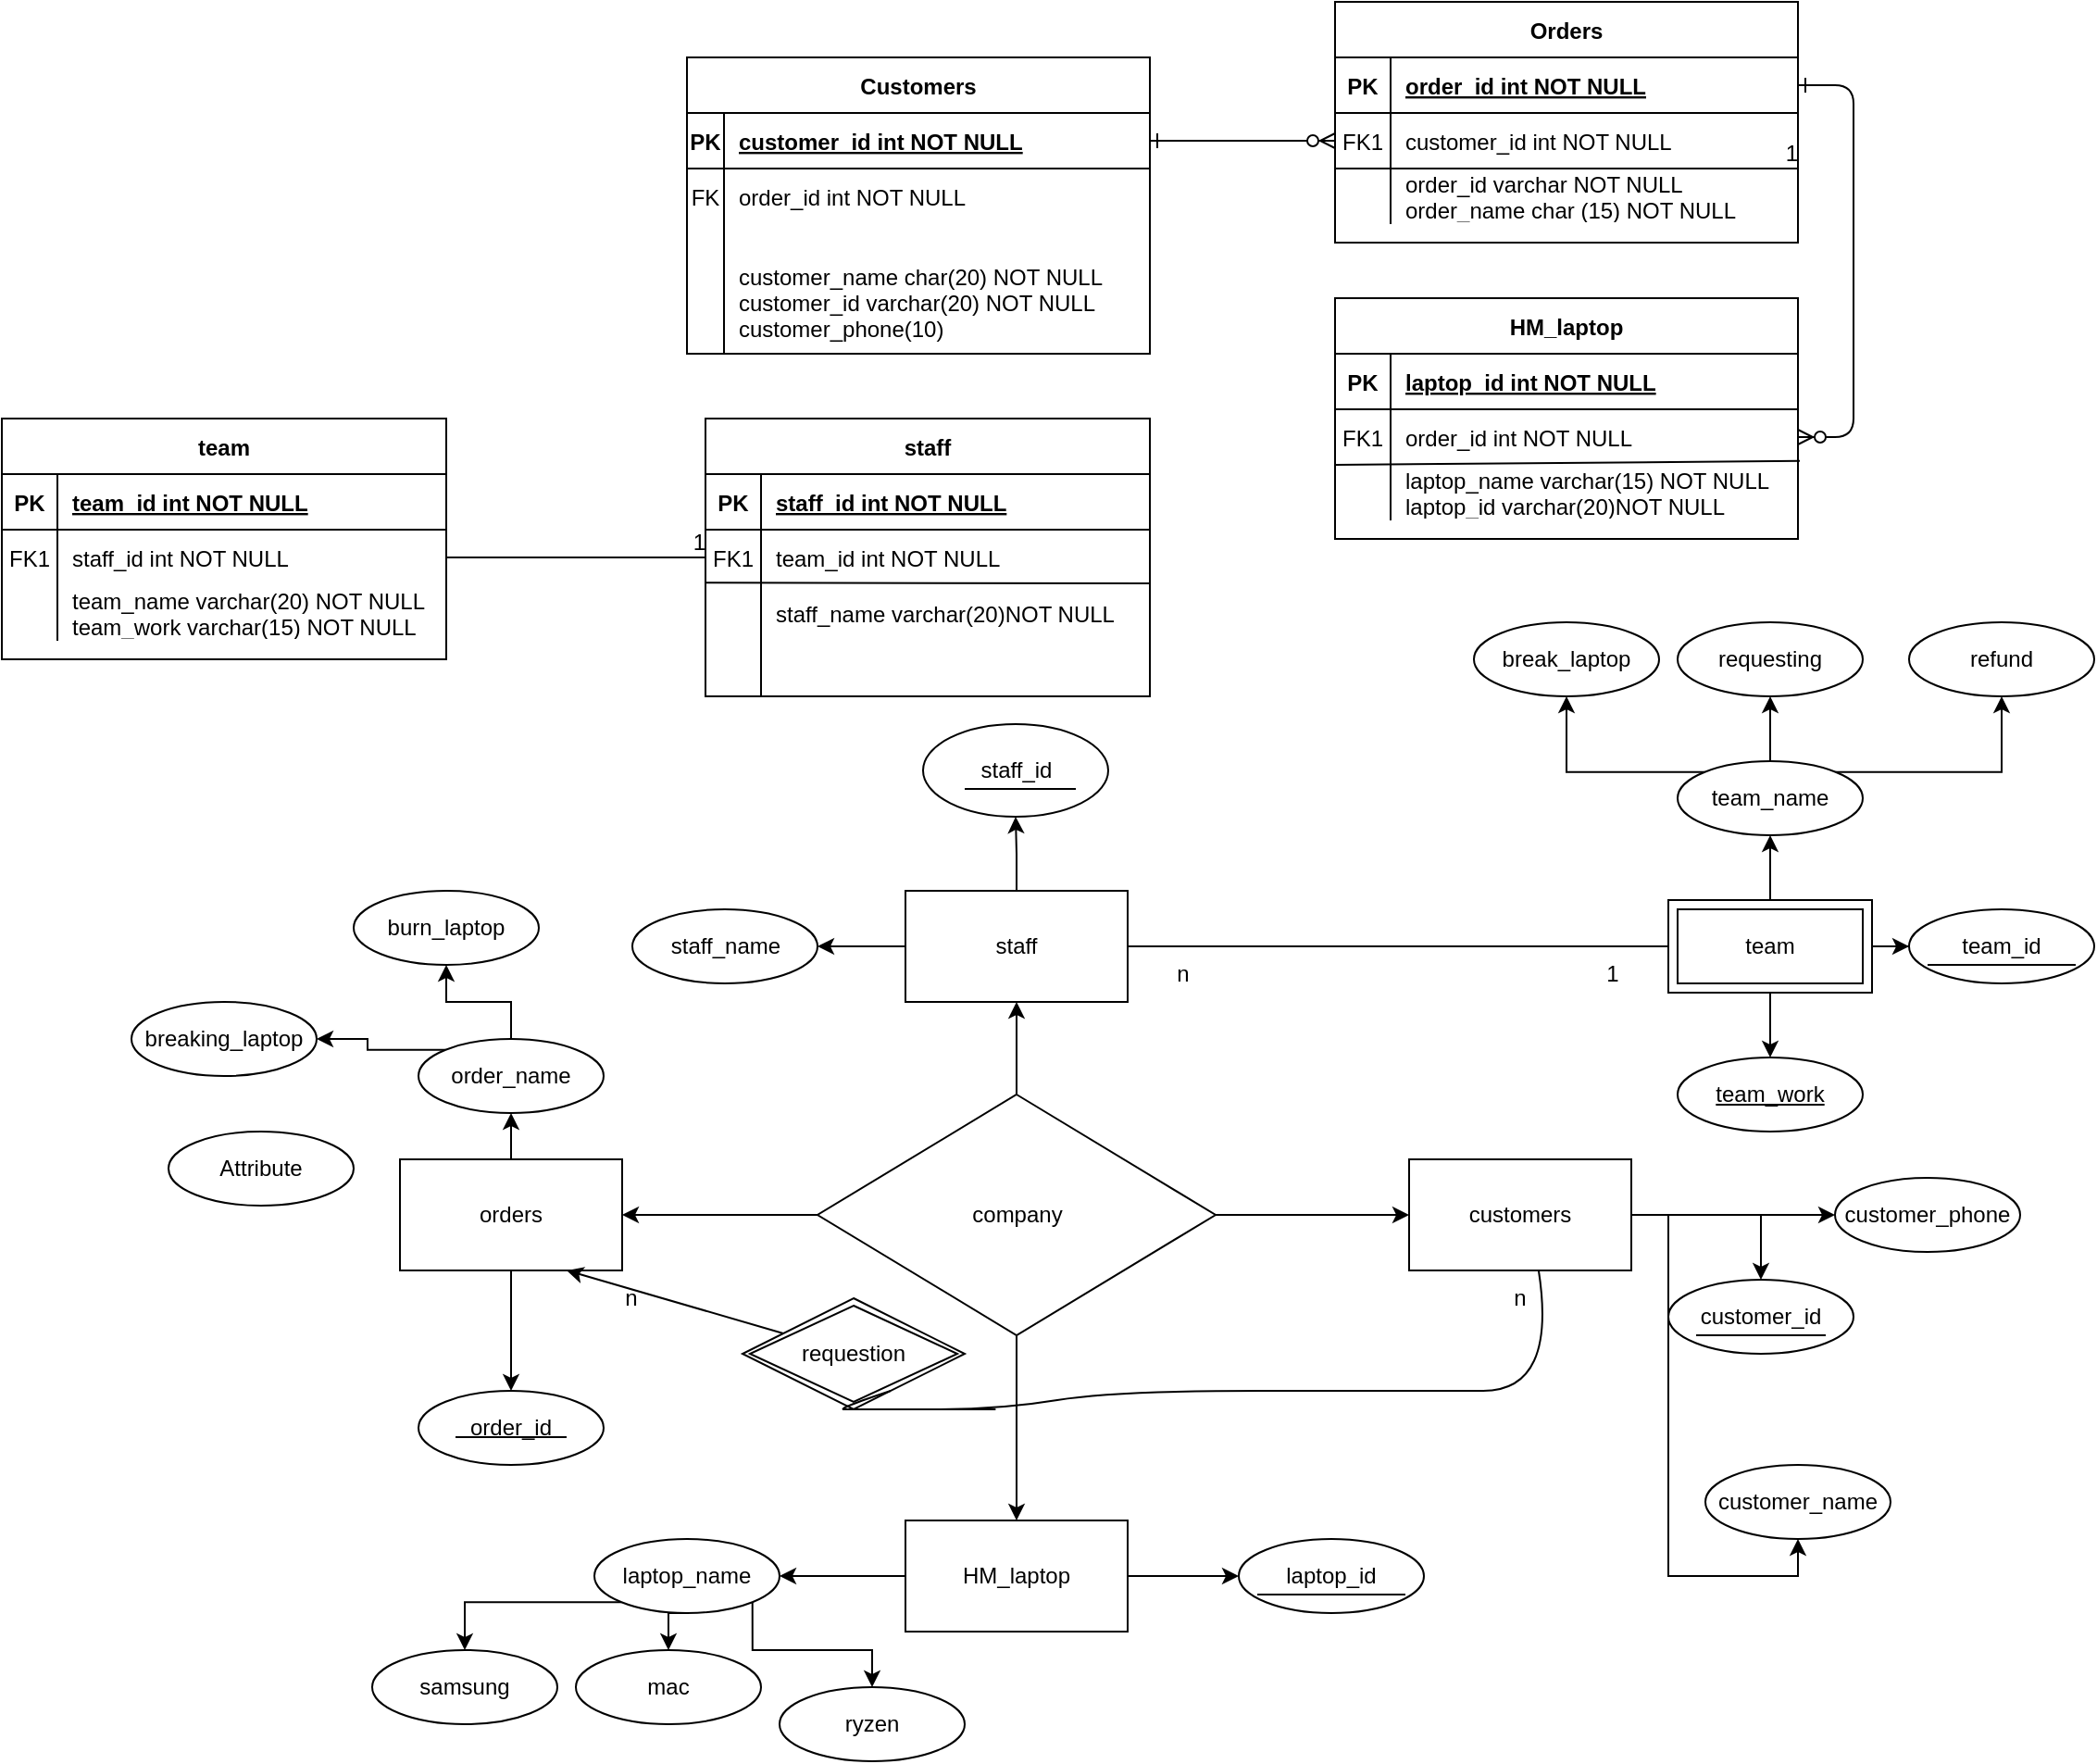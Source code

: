 <mxfile version="20.0.4" type="github">
  <diagram id="R2lEEEUBdFMjLlhIrx00" name="Page-1">
    <mxGraphModel dx="2206" dy="801" grid="1" gridSize="10" guides="1" tooltips="1" connect="1" arrows="1" fold="1" page="1" pageScale="1" pageWidth="850" pageHeight="1100" math="0" shadow="0" extFonts="Permanent Marker^https://fonts.googleapis.com/css?family=Permanent+Marker">
      <root>
        <mxCell id="0" />
        <mxCell id="1" parent="0" />
        <mxCell id="C-vyLk0tnHw3VtMMgP7b-1" value="" style="edgeStyle=entityRelationEdgeStyle;endArrow=ERzeroToMany;startArrow=ERone;endFill=1;startFill=0;" parent="1" source="C-vyLk0tnHw3VtMMgP7b-24" target="C-vyLk0tnHw3VtMMgP7b-6" edge="1">
          <mxGeometry width="100" height="100" relative="1" as="geometry">
            <mxPoint x="460" y="610" as="sourcePoint" />
            <mxPoint x="560" y="510" as="targetPoint" />
          </mxGeometry>
        </mxCell>
        <mxCell id="C-vyLk0tnHw3VtMMgP7b-12" value="" style="edgeStyle=entityRelationEdgeStyle;endArrow=ERzeroToMany;startArrow=ERone;endFill=1;startFill=0;" parent="1" source="C-vyLk0tnHw3VtMMgP7b-3" target="C-vyLk0tnHw3VtMMgP7b-17" edge="1">
          <mxGeometry width="100" height="100" relative="1" as="geometry">
            <mxPoint x="520" y="70" as="sourcePoint" />
            <mxPoint x="580" y="95" as="targetPoint" />
          </mxGeometry>
        </mxCell>
        <mxCell id="C-vyLk0tnHw3VtMMgP7b-2" value="Orders" style="shape=table;startSize=30;container=1;collapsible=1;childLayout=tableLayout;fixedRows=1;rowLines=0;fontStyle=1;align=center;resizeLast=1;" parent="1" vertex="1">
          <mxGeometry x="570" y="10" width="250" height="130" as="geometry" />
        </mxCell>
        <mxCell id="C-vyLk0tnHw3VtMMgP7b-3" value="" style="shape=partialRectangle;collapsible=0;dropTarget=0;pointerEvents=0;fillColor=none;points=[[0,0.5],[1,0.5]];portConstraint=eastwest;top=0;left=0;right=0;bottom=1;" parent="C-vyLk0tnHw3VtMMgP7b-2" vertex="1">
          <mxGeometry y="30" width="250" height="30" as="geometry" />
        </mxCell>
        <mxCell id="C-vyLk0tnHw3VtMMgP7b-4" value="PK" style="shape=partialRectangle;overflow=hidden;connectable=0;fillColor=none;top=0;left=0;bottom=0;right=0;fontStyle=1;" parent="C-vyLk0tnHw3VtMMgP7b-3" vertex="1">
          <mxGeometry width="30" height="30" as="geometry">
            <mxRectangle width="30" height="30" as="alternateBounds" />
          </mxGeometry>
        </mxCell>
        <mxCell id="C-vyLk0tnHw3VtMMgP7b-5" value="order_id int NOT NULL " style="shape=partialRectangle;overflow=hidden;connectable=0;fillColor=none;top=0;left=0;bottom=0;right=0;align=left;spacingLeft=6;fontStyle=5;" parent="C-vyLk0tnHw3VtMMgP7b-3" vertex="1">
          <mxGeometry x="30" width="220" height="30" as="geometry">
            <mxRectangle width="220" height="30" as="alternateBounds" />
          </mxGeometry>
        </mxCell>
        <mxCell id="C-vyLk0tnHw3VtMMgP7b-6" value="" style="shape=partialRectangle;collapsible=0;dropTarget=0;pointerEvents=0;fillColor=none;points=[[0,0.5],[1,0.5]];portConstraint=eastwest;top=0;left=0;right=0;bottom=0;" parent="C-vyLk0tnHw3VtMMgP7b-2" vertex="1">
          <mxGeometry y="60" width="250" height="30" as="geometry" />
        </mxCell>
        <mxCell id="C-vyLk0tnHw3VtMMgP7b-7" value="FK1" style="shape=partialRectangle;overflow=hidden;connectable=0;fillColor=none;top=0;left=0;bottom=0;right=0;" parent="C-vyLk0tnHw3VtMMgP7b-6" vertex="1">
          <mxGeometry width="30" height="30" as="geometry">
            <mxRectangle width="30" height="30" as="alternateBounds" />
          </mxGeometry>
        </mxCell>
        <mxCell id="C-vyLk0tnHw3VtMMgP7b-8" value="customer_id int NOT NULL" style="shape=partialRectangle;overflow=hidden;connectable=0;fillColor=none;top=0;left=0;bottom=0;right=0;align=left;spacingLeft=6;" parent="C-vyLk0tnHw3VtMMgP7b-6" vertex="1">
          <mxGeometry x="30" width="220" height="30" as="geometry">
            <mxRectangle width="220" height="30" as="alternateBounds" />
          </mxGeometry>
        </mxCell>
        <mxCell id="C-vyLk0tnHw3VtMMgP7b-9" value="" style="shape=partialRectangle;collapsible=0;dropTarget=0;pointerEvents=0;fillColor=none;points=[[0,0.5],[1,0.5]];portConstraint=eastwest;top=0;left=0;right=0;bottom=0;" parent="C-vyLk0tnHw3VtMMgP7b-2" vertex="1">
          <mxGeometry y="90" width="250" height="30" as="geometry" />
        </mxCell>
        <mxCell id="C-vyLk0tnHw3VtMMgP7b-10" value="" style="shape=partialRectangle;overflow=hidden;connectable=0;fillColor=none;top=0;left=0;bottom=0;right=0;" parent="C-vyLk0tnHw3VtMMgP7b-9" vertex="1">
          <mxGeometry width="30" height="30" as="geometry">
            <mxRectangle width="30" height="30" as="alternateBounds" />
          </mxGeometry>
        </mxCell>
        <mxCell id="C-vyLk0tnHw3VtMMgP7b-11" value="order_id varchar NOT NULL&#xa;order_name char (15) NOT NULL" style="shape=partialRectangle;overflow=hidden;connectable=0;fillColor=none;top=0;left=0;bottom=0;right=0;align=left;spacingLeft=6;" parent="C-vyLk0tnHw3VtMMgP7b-9" vertex="1">
          <mxGeometry x="30" width="220" height="30" as="geometry">
            <mxRectangle width="220" height="30" as="alternateBounds" />
          </mxGeometry>
        </mxCell>
        <mxCell id="C-vyLk0tnHw3VtMMgP7b-13" value="HM_laptop" style="shape=table;startSize=30;container=1;collapsible=1;childLayout=tableLayout;fixedRows=1;rowLines=0;fontStyle=1;align=center;resizeLast=1;" parent="1" vertex="1">
          <mxGeometry x="570" y="170" width="250" height="130" as="geometry" />
        </mxCell>
        <mxCell id="C-vyLk0tnHw3VtMMgP7b-14" value="" style="shape=partialRectangle;collapsible=0;dropTarget=0;pointerEvents=0;fillColor=none;points=[[0,0.5],[1,0.5]];portConstraint=eastwest;top=0;left=0;right=0;bottom=1;" parent="C-vyLk0tnHw3VtMMgP7b-13" vertex="1">
          <mxGeometry y="30" width="250" height="30" as="geometry" />
        </mxCell>
        <mxCell id="C-vyLk0tnHw3VtMMgP7b-15" value="PK" style="shape=partialRectangle;overflow=hidden;connectable=0;fillColor=none;top=0;left=0;bottom=0;right=0;fontStyle=1;" parent="C-vyLk0tnHw3VtMMgP7b-14" vertex="1">
          <mxGeometry width="30" height="30" as="geometry">
            <mxRectangle width="30" height="30" as="alternateBounds" />
          </mxGeometry>
        </mxCell>
        <mxCell id="C-vyLk0tnHw3VtMMgP7b-16" value="laptop_id int NOT NULL " style="shape=partialRectangle;overflow=hidden;connectable=0;fillColor=none;top=0;left=0;bottom=0;right=0;align=left;spacingLeft=6;fontStyle=5;" parent="C-vyLk0tnHw3VtMMgP7b-14" vertex="1">
          <mxGeometry x="30" width="220" height="30" as="geometry">
            <mxRectangle width="220" height="30" as="alternateBounds" />
          </mxGeometry>
        </mxCell>
        <mxCell id="C-vyLk0tnHw3VtMMgP7b-17" value="" style="shape=partialRectangle;collapsible=0;dropTarget=0;pointerEvents=0;fillColor=none;points=[[0,0.5],[1,0.5]];portConstraint=eastwest;top=0;left=0;right=0;bottom=0;" parent="C-vyLk0tnHw3VtMMgP7b-13" vertex="1">
          <mxGeometry y="60" width="250" height="30" as="geometry" />
        </mxCell>
        <mxCell id="C-vyLk0tnHw3VtMMgP7b-18" value="FK1" style="shape=partialRectangle;overflow=hidden;connectable=0;fillColor=none;top=0;left=0;bottom=0;right=0;" parent="C-vyLk0tnHw3VtMMgP7b-17" vertex="1">
          <mxGeometry width="30" height="30" as="geometry">
            <mxRectangle width="30" height="30" as="alternateBounds" />
          </mxGeometry>
        </mxCell>
        <mxCell id="C-vyLk0tnHw3VtMMgP7b-19" value="order_id int NOT NULL" style="shape=partialRectangle;overflow=hidden;connectable=0;fillColor=none;top=0;left=0;bottom=0;right=0;align=left;spacingLeft=6;" parent="C-vyLk0tnHw3VtMMgP7b-17" vertex="1">
          <mxGeometry x="30" width="220" height="30" as="geometry">
            <mxRectangle width="220" height="30" as="alternateBounds" />
          </mxGeometry>
        </mxCell>
        <mxCell id="C-vyLk0tnHw3VtMMgP7b-20" value="" style="shape=partialRectangle;collapsible=0;dropTarget=0;pointerEvents=0;fillColor=none;points=[[0,0.5],[1,0.5]];portConstraint=eastwest;top=0;left=0;right=0;bottom=0;" parent="C-vyLk0tnHw3VtMMgP7b-13" vertex="1">
          <mxGeometry y="90" width="250" height="30" as="geometry" />
        </mxCell>
        <mxCell id="C-vyLk0tnHw3VtMMgP7b-21" value="" style="shape=partialRectangle;overflow=hidden;connectable=0;fillColor=none;top=0;left=0;bottom=0;right=0;" parent="C-vyLk0tnHw3VtMMgP7b-20" vertex="1">
          <mxGeometry width="30" height="30" as="geometry">
            <mxRectangle width="30" height="30" as="alternateBounds" />
          </mxGeometry>
        </mxCell>
        <mxCell id="C-vyLk0tnHw3VtMMgP7b-22" value="laptop_name varchar(15) NOT NULL&#xa;laptop_id varchar(20)NOT NULL" style="shape=partialRectangle;overflow=hidden;connectable=0;fillColor=none;top=0;left=0;bottom=0;right=0;align=left;spacingLeft=6;" parent="C-vyLk0tnHw3VtMMgP7b-20" vertex="1">
          <mxGeometry x="30" width="220" height="30" as="geometry">
            <mxRectangle width="220" height="30" as="alternateBounds" />
          </mxGeometry>
        </mxCell>
        <mxCell id="C-vyLk0tnHw3VtMMgP7b-23" value="Customers" style="shape=table;startSize=30;container=1;collapsible=1;childLayout=tableLayout;fixedRows=1;rowLines=0;fontStyle=1;align=center;resizeLast=1;" parent="1" vertex="1">
          <mxGeometry x="220" y="40" width="250" height="160" as="geometry" />
        </mxCell>
        <mxCell id="C-vyLk0tnHw3VtMMgP7b-24" value="" style="shape=partialRectangle;collapsible=0;dropTarget=0;pointerEvents=0;fillColor=none;points=[[0,0.5],[1,0.5]];portConstraint=eastwest;top=0;left=0;right=0;bottom=1;" parent="C-vyLk0tnHw3VtMMgP7b-23" vertex="1">
          <mxGeometry y="30" width="250" height="30" as="geometry" />
        </mxCell>
        <mxCell id="C-vyLk0tnHw3VtMMgP7b-25" value="PK" style="shape=partialRectangle;overflow=hidden;connectable=0;fillColor=none;top=0;left=0;bottom=0;right=0;fontStyle=1;" parent="C-vyLk0tnHw3VtMMgP7b-24" vertex="1">
          <mxGeometry width="20" height="30" as="geometry">
            <mxRectangle width="20" height="30" as="alternateBounds" />
          </mxGeometry>
        </mxCell>
        <mxCell id="C-vyLk0tnHw3VtMMgP7b-26" value="customer_id int NOT NULL " style="shape=partialRectangle;overflow=hidden;connectable=0;fillColor=none;top=0;left=0;bottom=0;right=0;align=left;spacingLeft=6;fontStyle=5;" parent="C-vyLk0tnHw3VtMMgP7b-24" vertex="1">
          <mxGeometry x="20" width="230" height="30" as="geometry">
            <mxRectangle width="230" height="30" as="alternateBounds" />
          </mxGeometry>
        </mxCell>
        <mxCell id="-9GWKgvjQjByhZvp3Sfi-189" value="" style="shape=tableRow;horizontal=0;startSize=0;swimlaneHead=0;swimlaneBody=0;fillColor=none;collapsible=0;dropTarget=0;points=[[0,0.5],[1,0.5]];portConstraint=eastwest;top=0;left=0;right=0;bottom=0;" vertex="1" parent="C-vyLk0tnHw3VtMMgP7b-23">
          <mxGeometry y="60" width="250" height="30" as="geometry" />
        </mxCell>
        <mxCell id="-9GWKgvjQjByhZvp3Sfi-190" value="FK" style="shape=partialRectangle;connectable=0;fillColor=none;top=0;left=0;bottom=0;right=0;fontStyle=0;overflow=hidden;" vertex="1" parent="-9GWKgvjQjByhZvp3Sfi-189">
          <mxGeometry width="20" height="30" as="geometry">
            <mxRectangle width="20" height="30" as="alternateBounds" />
          </mxGeometry>
        </mxCell>
        <mxCell id="-9GWKgvjQjByhZvp3Sfi-191" value="order_id int NOT NULL" style="shape=partialRectangle;connectable=0;fillColor=none;top=0;left=0;bottom=0;right=0;align=left;spacingLeft=6;fontStyle=0;overflow=hidden;" vertex="1" parent="-9GWKgvjQjByhZvp3Sfi-189">
          <mxGeometry x="20" width="230" height="30" as="geometry">
            <mxRectangle width="230" height="30" as="alternateBounds" />
          </mxGeometry>
        </mxCell>
        <mxCell id="C-vyLk0tnHw3VtMMgP7b-27" value="" style="shape=partialRectangle;collapsible=0;dropTarget=0;pointerEvents=0;fillColor=none;points=[[0,0.5],[1,0.5]];portConstraint=eastwest;top=0;left=0;right=0;bottom=0;" parent="C-vyLk0tnHw3VtMMgP7b-23" vertex="1">
          <mxGeometry y="90" width="250" height="70" as="geometry" />
        </mxCell>
        <mxCell id="C-vyLk0tnHw3VtMMgP7b-28" value="" style="shape=partialRectangle;overflow=hidden;connectable=0;fillColor=none;top=0;left=0;bottom=0;right=0;" parent="C-vyLk0tnHw3VtMMgP7b-27" vertex="1">
          <mxGeometry width="20" height="70" as="geometry">
            <mxRectangle width="20" height="70" as="alternateBounds" />
          </mxGeometry>
        </mxCell>
        <mxCell id="C-vyLk0tnHw3VtMMgP7b-29" value="&#xa;customer_name char(20) NOT NULL&#xa;customer_id varchar(20) NOT NULL&#xa;customer_phone(10)" style="shape=partialRectangle;overflow=hidden;connectable=0;fillColor=none;top=0;left=0;bottom=0;right=0;align=left;spacingLeft=6;" parent="C-vyLk0tnHw3VtMMgP7b-27" vertex="1">
          <mxGeometry x="20" width="230" height="70" as="geometry">
            <mxRectangle width="230" height="70" as="alternateBounds" />
          </mxGeometry>
        </mxCell>
        <mxCell id="-9GWKgvjQjByhZvp3Sfi-9" style="edgeStyle=orthogonalEdgeStyle;rounded=0;orthogonalLoop=1;jettySize=auto;html=1;entryX=0;entryY=0.5;entryDx=0;entryDy=0;" edge="1" parent="1" source="-9GWKgvjQjByhZvp3Sfi-2" target="-9GWKgvjQjByhZvp3Sfi-6">
          <mxGeometry relative="1" as="geometry" />
        </mxCell>
        <mxCell id="-9GWKgvjQjByhZvp3Sfi-24" style="edgeStyle=orthogonalEdgeStyle;rounded=0;orthogonalLoop=1;jettySize=auto;html=1;exitX=0.5;exitY=0;exitDx=0;exitDy=0;entryX=0.5;entryY=1;entryDx=0;entryDy=0;" edge="1" parent="1" source="-9GWKgvjQjByhZvp3Sfi-2" target="-9GWKgvjQjByhZvp3Sfi-22">
          <mxGeometry relative="1" as="geometry" />
        </mxCell>
        <mxCell id="-9GWKgvjQjByhZvp3Sfi-143" style="edgeStyle=orthogonalEdgeStyle;rounded=0;orthogonalLoop=1;jettySize=auto;html=1;" edge="1" parent="1" source="-9GWKgvjQjByhZvp3Sfi-2" target="-9GWKgvjQjByhZvp3Sfi-7">
          <mxGeometry relative="1" as="geometry" />
        </mxCell>
        <mxCell id="-9GWKgvjQjByhZvp3Sfi-149" style="edgeStyle=orthogonalEdgeStyle;rounded=0;orthogonalLoop=1;jettySize=auto;html=1;entryX=1;entryY=0.5;entryDx=0;entryDy=0;" edge="1" parent="1" source="-9GWKgvjQjByhZvp3Sfi-2" target="-9GWKgvjQjByhZvp3Sfi-5">
          <mxGeometry relative="1" as="geometry" />
        </mxCell>
        <mxCell id="-9GWKgvjQjByhZvp3Sfi-2" value="company" style="rhombus;whiteSpace=wrap;html=1;" vertex="1" parent="1">
          <mxGeometry x="290.5" y="600" width="215" height="130" as="geometry" />
        </mxCell>
        <mxCell id="-9GWKgvjQjByhZvp3Sfi-137" style="edgeStyle=orthogonalEdgeStyle;rounded=0;orthogonalLoop=1;jettySize=auto;html=1;entryX=0.5;entryY=0;entryDx=0;entryDy=0;" edge="1" parent="1" source="-9GWKgvjQjByhZvp3Sfi-5" target="-9GWKgvjQjByhZvp3Sfi-136">
          <mxGeometry relative="1" as="geometry" />
        </mxCell>
        <mxCell id="-9GWKgvjQjByhZvp3Sfi-139" style="edgeStyle=orthogonalEdgeStyle;rounded=0;orthogonalLoop=1;jettySize=auto;html=1;entryX=0.5;entryY=1;entryDx=0;entryDy=0;" edge="1" parent="1" source="-9GWKgvjQjByhZvp3Sfi-5" target="-9GWKgvjQjByhZvp3Sfi-138">
          <mxGeometry relative="1" as="geometry" />
        </mxCell>
        <mxCell id="-9GWKgvjQjByhZvp3Sfi-5" value="orders" style="rounded=0;whiteSpace=wrap;html=1;" vertex="1" parent="1">
          <mxGeometry x="65" y="635" width="120" height="60" as="geometry" />
        </mxCell>
        <mxCell id="-9GWKgvjQjByhZvp3Sfi-122" style="edgeStyle=orthogonalEdgeStyle;rounded=0;orthogonalLoop=1;jettySize=auto;html=1;entryX=0.5;entryY=0;entryDx=0;entryDy=0;" edge="1" parent="1" source="-9GWKgvjQjByhZvp3Sfi-6" target="-9GWKgvjQjByhZvp3Sfi-121">
          <mxGeometry relative="1" as="geometry" />
        </mxCell>
        <mxCell id="-9GWKgvjQjByhZvp3Sfi-134" style="edgeStyle=orthogonalEdgeStyle;rounded=0;orthogonalLoop=1;jettySize=auto;html=1;entryX=0.5;entryY=1;entryDx=0;entryDy=0;" edge="1" parent="1" source="-9GWKgvjQjByhZvp3Sfi-6" target="-9GWKgvjQjByhZvp3Sfi-133">
          <mxGeometry relative="1" as="geometry" />
        </mxCell>
        <mxCell id="-9GWKgvjQjByhZvp3Sfi-159" style="edgeStyle=orthogonalEdgeStyle;rounded=0;orthogonalLoop=1;jettySize=auto;html=1;entryX=0;entryY=0.5;entryDx=0;entryDy=0;" edge="1" parent="1" source="-9GWKgvjQjByhZvp3Sfi-6" target="-9GWKgvjQjByhZvp3Sfi-158">
          <mxGeometry relative="1" as="geometry" />
        </mxCell>
        <mxCell id="-9GWKgvjQjByhZvp3Sfi-6" value="customers" style="rounded=0;whiteSpace=wrap;html=1;" vertex="1" parent="1">
          <mxGeometry x="610" y="635" width="120" height="60" as="geometry" />
        </mxCell>
        <mxCell id="-9GWKgvjQjByhZvp3Sfi-141" style="edgeStyle=orthogonalEdgeStyle;rounded=0;orthogonalLoop=1;jettySize=auto;html=1;exitX=0;exitY=0.5;exitDx=0;exitDy=0;entryX=1;entryY=0.5;entryDx=0;entryDy=0;" edge="1" parent="1" source="-9GWKgvjQjByhZvp3Sfi-7" target="-9GWKgvjQjByhZvp3Sfi-140">
          <mxGeometry relative="1" as="geometry" />
        </mxCell>
        <mxCell id="-9GWKgvjQjByhZvp3Sfi-153" style="edgeStyle=orthogonalEdgeStyle;rounded=0;orthogonalLoop=1;jettySize=auto;html=1;entryX=0;entryY=0.5;entryDx=0;entryDy=0;" edge="1" parent="1" source="-9GWKgvjQjByhZvp3Sfi-7" target="-9GWKgvjQjByhZvp3Sfi-152">
          <mxGeometry relative="1" as="geometry" />
        </mxCell>
        <mxCell id="-9GWKgvjQjByhZvp3Sfi-7" value="HM_laptop" style="rounded=0;whiteSpace=wrap;html=1;" vertex="1" parent="1">
          <mxGeometry x="338" y="830" width="120" height="60" as="geometry" />
        </mxCell>
        <mxCell id="-9GWKgvjQjByhZvp3Sfi-92" style="edgeStyle=orthogonalEdgeStyle;rounded=0;orthogonalLoop=1;jettySize=auto;html=1;entryX=0.5;entryY=1;entryDx=0;entryDy=0;" edge="1" parent="1" source="-9GWKgvjQjByhZvp3Sfi-22" target="-9GWKgvjQjByhZvp3Sfi-43">
          <mxGeometry relative="1" as="geometry" />
        </mxCell>
        <mxCell id="-9GWKgvjQjByhZvp3Sfi-151" style="edgeStyle=orthogonalEdgeStyle;rounded=0;orthogonalLoop=1;jettySize=auto;html=1;entryX=1;entryY=0.5;entryDx=0;entryDy=0;" edge="1" parent="1" source="-9GWKgvjQjByhZvp3Sfi-22" target="-9GWKgvjQjByhZvp3Sfi-150">
          <mxGeometry relative="1" as="geometry" />
        </mxCell>
        <mxCell id="-9GWKgvjQjByhZvp3Sfi-22" value="staff" style="rounded=0;whiteSpace=wrap;html=1;" vertex="1" parent="1">
          <mxGeometry x="338" y="490" width="120" height="60" as="geometry" />
        </mxCell>
        <mxCell id="-9GWKgvjQjByhZvp3Sfi-25" value="n" style="text;html=1;strokeColor=none;fillColor=none;align=center;verticalAlign=middle;whiteSpace=wrap;rounded=0;" vertex="1" parent="1">
          <mxGeometry x="458" y="520" width="60" height="30" as="geometry" />
        </mxCell>
        <mxCell id="-9GWKgvjQjByhZvp3Sfi-27" value="n" style="text;html=1;strokeColor=none;fillColor=none;align=center;verticalAlign=middle;whiteSpace=wrap;rounded=0;" vertex="1" parent="1">
          <mxGeometry x="640" y="695" width="60" height="30" as="geometry" />
        </mxCell>
        <mxCell id="-9GWKgvjQjByhZvp3Sfi-43" value="staff_id" style="ellipse;whiteSpace=wrap;html=1;" vertex="1" parent="1">
          <mxGeometry x="347.5" y="400" width="100" height="50" as="geometry" />
        </mxCell>
        <mxCell id="-9GWKgvjQjByhZvp3Sfi-57" value="" style="edgeStyle=orthogonalEdgeStyle;rounded=0;orthogonalLoop=1;jettySize=auto;html=1;exitX=1;exitY=0.5;exitDx=0;exitDy=0;endArrow=none;" edge="1" parent="1" source="-9GWKgvjQjByhZvp3Sfi-22">
          <mxGeometry relative="1" as="geometry">
            <mxPoint x="458.0" y="520" as="sourcePoint" />
            <mxPoint x="550" y="520" as="targetPoint" />
          </mxGeometry>
        </mxCell>
        <mxCell id="-9GWKgvjQjByhZvp3Sfi-145" style="edgeStyle=orthogonalEdgeStyle;rounded=0;orthogonalLoop=1;jettySize=auto;html=1;entryX=0.5;entryY=1;entryDx=0;entryDy=0;" edge="1" parent="1" source="-9GWKgvjQjByhZvp3Sfi-96" target="-9GWKgvjQjByhZvp3Sfi-144">
          <mxGeometry relative="1" as="geometry" />
        </mxCell>
        <mxCell id="-9GWKgvjQjByhZvp3Sfi-148" style="edgeStyle=orthogonalEdgeStyle;rounded=0;orthogonalLoop=1;jettySize=auto;html=1;" edge="1" parent="1" source="-9GWKgvjQjByhZvp3Sfi-96" target="-9GWKgvjQjByhZvp3Sfi-147">
          <mxGeometry relative="1" as="geometry" />
        </mxCell>
        <mxCell id="-9GWKgvjQjByhZvp3Sfi-214" style="edgeStyle=orthogonalEdgeStyle;rounded=0;orthogonalLoop=1;jettySize=auto;html=1;exitX=0.5;exitY=1;exitDx=0;exitDy=0;entryX=0.5;entryY=0;entryDx=0;entryDy=0;" edge="1" parent="1" source="-9GWKgvjQjByhZvp3Sfi-96" target="-9GWKgvjQjByhZvp3Sfi-213">
          <mxGeometry relative="1" as="geometry" />
        </mxCell>
        <mxCell id="-9GWKgvjQjByhZvp3Sfi-96" value="team" style="shape=ext;margin=3;double=1;whiteSpace=wrap;html=1;align=center;" vertex="1" parent="1">
          <mxGeometry x="750" y="495" width="110" height="50" as="geometry" />
        </mxCell>
        <mxCell id="-9GWKgvjQjByhZvp3Sfi-109" value="" style="endArrow=none;html=1;rounded=0;entryX=0;entryY=0.5;entryDx=0;entryDy=0;exitX=0;exitY=0;exitDx=0;exitDy=0;" edge="1" parent="1" source="-9GWKgvjQjByhZvp3Sfi-25" target="-9GWKgvjQjByhZvp3Sfi-96">
          <mxGeometry relative="1" as="geometry">
            <mxPoint x="670" y="520" as="sourcePoint" />
            <mxPoint x="800" y="558.89" as="targetPoint" />
          </mxGeometry>
        </mxCell>
        <mxCell id="-9GWKgvjQjByhZvp3Sfi-121" value="customer_id" style="ellipse;whiteSpace=wrap;html=1;align=center;" vertex="1" parent="1">
          <mxGeometry x="750" y="700" width="100" height="40" as="geometry" />
        </mxCell>
        <mxCell id="-9GWKgvjQjByhZvp3Sfi-123" style="edgeStyle=orthogonalEdgeStyle;rounded=0;orthogonalLoop=1;jettySize=auto;html=1;exitX=0.5;exitY=1;exitDx=0;exitDy=0;" edge="1" parent="1" source="-9GWKgvjQjByhZvp3Sfi-121" target="-9GWKgvjQjByhZvp3Sfi-121">
          <mxGeometry relative="1" as="geometry" />
        </mxCell>
        <mxCell id="-9GWKgvjQjByhZvp3Sfi-133" value="customer_name" style="ellipse;whiteSpace=wrap;html=1;align=center;" vertex="1" parent="1">
          <mxGeometry x="770" y="800" width="100" height="40" as="geometry" />
        </mxCell>
        <mxCell id="-9GWKgvjQjByhZvp3Sfi-136" value="order_id" style="ellipse;whiteSpace=wrap;html=1;align=center;" vertex="1" parent="1">
          <mxGeometry x="75" y="760" width="100" height="40" as="geometry" />
        </mxCell>
        <mxCell id="-9GWKgvjQjByhZvp3Sfi-229" style="edgeStyle=orthogonalEdgeStyle;rounded=0;orthogonalLoop=1;jettySize=auto;html=1;exitX=0;exitY=0;exitDx=0;exitDy=0;entryX=1;entryY=0.5;entryDx=0;entryDy=0;" edge="1" parent="1" source="-9GWKgvjQjByhZvp3Sfi-138" target="-9GWKgvjQjByhZvp3Sfi-227">
          <mxGeometry relative="1" as="geometry" />
        </mxCell>
        <mxCell id="-9GWKgvjQjByhZvp3Sfi-231" style="edgeStyle=orthogonalEdgeStyle;rounded=0;orthogonalLoop=1;jettySize=auto;html=1;exitX=0.5;exitY=0;exitDx=0;exitDy=0;entryX=0.5;entryY=1;entryDx=0;entryDy=0;" edge="1" parent="1" source="-9GWKgvjQjByhZvp3Sfi-138" target="-9GWKgvjQjByhZvp3Sfi-230">
          <mxGeometry relative="1" as="geometry" />
        </mxCell>
        <mxCell id="-9GWKgvjQjByhZvp3Sfi-138" value="order_name" style="ellipse;whiteSpace=wrap;html=1;align=center;" vertex="1" parent="1">
          <mxGeometry x="75" y="570" width="100" height="40" as="geometry" />
        </mxCell>
        <mxCell id="-9GWKgvjQjByhZvp3Sfi-203" style="edgeStyle=orthogonalEdgeStyle;rounded=0;orthogonalLoop=1;jettySize=auto;html=1;exitX=0;exitY=1;exitDx=0;exitDy=0;entryX=0.5;entryY=0;entryDx=0;entryDy=0;" edge="1" parent="1" source="-9GWKgvjQjByhZvp3Sfi-140" target="-9GWKgvjQjByhZvp3Sfi-200">
          <mxGeometry relative="1" as="geometry" />
        </mxCell>
        <mxCell id="-9GWKgvjQjByhZvp3Sfi-204" style="edgeStyle=orthogonalEdgeStyle;rounded=0;orthogonalLoop=1;jettySize=auto;html=1;exitX=0.5;exitY=1;exitDx=0;exitDy=0;entryX=0.5;entryY=0;entryDx=0;entryDy=0;" edge="1" parent="1" source="-9GWKgvjQjByhZvp3Sfi-140" target="-9GWKgvjQjByhZvp3Sfi-201">
          <mxGeometry relative="1" as="geometry" />
        </mxCell>
        <mxCell id="-9GWKgvjQjByhZvp3Sfi-205" style="edgeStyle=orthogonalEdgeStyle;rounded=0;orthogonalLoop=1;jettySize=auto;html=1;exitX=1;exitY=1;exitDx=0;exitDy=0;" edge="1" parent="1" source="-9GWKgvjQjByhZvp3Sfi-140" target="-9GWKgvjQjByhZvp3Sfi-202">
          <mxGeometry relative="1" as="geometry" />
        </mxCell>
        <mxCell id="-9GWKgvjQjByhZvp3Sfi-140" value="laptop_name" style="ellipse;whiteSpace=wrap;html=1;align=center;" vertex="1" parent="1">
          <mxGeometry x="170" y="840" width="100" height="40" as="geometry" />
        </mxCell>
        <mxCell id="-9GWKgvjQjByhZvp3Sfi-209" style="edgeStyle=orthogonalEdgeStyle;rounded=0;orthogonalLoop=1;jettySize=auto;html=1;exitX=0;exitY=0;exitDx=0;exitDy=0;entryX=0.5;entryY=1;entryDx=0;entryDy=0;" edge="1" parent="1" source="-9GWKgvjQjByhZvp3Sfi-144" target="-9GWKgvjQjByhZvp3Sfi-206">
          <mxGeometry relative="1" as="geometry" />
        </mxCell>
        <mxCell id="-9GWKgvjQjByhZvp3Sfi-211" style="edgeStyle=orthogonalEdgeStyle;rounded=0;orthogonalLoop=1;jettySize=auto;html=1;exitX=1;exitY=0;exitDx=0;exitDy=0;entryX=0.5;entryY=1;entryDx=0;entryDy=0;" edge="1" parent="1" source="-9GWKgvjQjByhZvp3Sfi-144" target="-9GWKgvjQjByhZvp3Sfi-208">
          <mxGeometry relative="1" as="geometry" />
        </mxCell>
        <mxCell id="-9GWKgvjQjByhZvp3Sfi-212" style="edgeStyle=orthogonalEdgeStyle;rounded=0;orthogonalLoop=1;jettySize=auto;html=1;exitX=0.5;exitY=0;exitDx=0;exitDy=0;entryX=0.5;entryY=1;entryDx=0;entryDy=0;" edge="1" parent="1" source="-9GWKgvjQjByhZvp3Sfi-144" target="-9GWKgvjQjByhZvp3Sfi-207">
          <mxGeometry relative="1" as="geometry" />
        </mxCell>
        <mxCell id="-9GWKgvjQjByhZvp3Sfi-144" value="team_name" style="ellipse;whiteSpace=wrap;html=1;align=center;" vertex="1" parent="1">
          <mxGeometry x="755" y="420" width="100" height="40" as="geometry" />
        </mxCell>
        <mxCell id="-9GWKgvjQjByhZvp3Sfi-146" value="1" style="text;html=1;strokeColor=none;fillColor=none;align=center;verticalAlign=middle;whiteSpace=wrap;rounded=0;" vertex="1" parent="1">
          <mxGeometry x="690" y="520" width="60" height="30" as="geometry" />
        </mxCell>
        <mxCell id="-9GWKgvjQjByhZvp3Sfi-147" value="team_id" style="ellipse;whiteSpace=wrap;html=1;align=center;" vertex="1" parent="1">
          <mxGeometry x="880" y="500" width="100" height="40" as="geometry" />
        </mxCell>
        <mxCell id="-9GWKgvjQjByhZvp3Sfi-150" value="staff_name" style="ellipse;whiteSpace=wrap;html=1;align=center;" vertex="1" parent="1">
          <mxGeometry x="190.5" y="500" width="100" height="40" as="geometry" />
        </mxCell>
        <mxCell id="-9GWKgvjQjByhZvp3Sfi-152" value="laptop_id" style="ellipse;whiteSpace=wrap;html=1;align=center;" vertex="1" parent="1">
          <mxGeometry x="518" y="840" width="100" height="40" as="geometry" />
        </mxCell>
        <mxCell id="-9GWKgvjQjByhZvp3Sfi-154" value="" style="endArrow=none;html=1;rounded=0;" edge="1" parent="1">
          <mxGeometry relative="1" as="geometry">
            <mxPoint x="570" y="100" as="sourcePoint" />
            <mxPoint x="820" y="100" as="targetPoint" />
          </mxGeometry>
        </mxCell>
        <mxCell id="-9GWKgvjQjByhZvp3Sfi-155" value="1" style="resizable=0;html=1;align=right;verticalAlign=bottom;" connectable="0" vertex="1" parent="-9GWKgvjQjByhZvp3Sfi-154">
          <mxGeometry x="1" relative="1" as="geometry" />
        </mxCell>
        <mxCell id="-9GWKgvjQjByhZvp3Sfi-156" value="" style="endArrow=none;html=1;rounded=0;entryX=1.004;entryY=-0.071;entryDx=0;entryDy=0;entryPerimeter=0;" edge="1" parent="1" target="C-vyLk0tnHw3VtMMgP7b-20">
          <mxGeometry relative="1" as="geometry">
            <mxPoint x="570" y="260" as="sourcePoint" />
            <mxPoint x="730" y="260" as="targetPoint" />
          </mxGeometry>
        </mxCell>
        <mxCell id="-9GWKgvjQjByhZvp3Sfi-158" value="customer_phone" style="ellipse;whiteSpace=wrap;html=1;align=center;" vertex="1" parent="1">
          <mxGeometry x="840" y="645" width="100" height="40" as="geometry" />
        </mxCell>
        <mxCell id="-9GWKgvjQjByhZvp3Sfi-160" value="staff" style="shape=table;startSize=30;container=1;collapsible=1;childLayout=tableLayout;fixedRows=1;rowLines=0;fontStyle=1;align=center;resizeLast=1;" vertex="1" parent="1">
          <mxGeometry x="230" y="235" width="240" height="150" as="geometry" />
        </mxCell>
        <mxCell id="-9GWKgvjQjByhZvp3Sfi-161" value="" style="shape=tableRow;horizontal=0;startSize=0;swimlaneHead=0;swimlaneBody=0;fillColor=none;collapsible=0;dropTarget=0;points=[[0,0.5],[1,0.5]];portConstraint=eastwest;top=0;left=0;right=0;bottom=1;" vertex="1" parent="-9GWKgvjQjByhZvp3Sfi-160">
          <mxGeometry y="30" width="240" height="30" as="geometry" />
        </mxCell>
        <mxCell id="-9GWKgvjQjByhZvp3Sfi-162" value="PK" style="shape=partialRectangle;connectable=0;fillColor=none;top=0;left=0;bottom=0;right=0;fontStyle=1;overflow=hidden;" vertex="1" parent="-9GWKgvjQjByhZvp3Sfi-161">
          <mxGeometry width="30" height="30" as="geometry">
            <mxRectangle width="30" height="30" as="alternateBounds" />
          </mxGeometry>
        </mxCell>
        <mxCell id="-9GWKgvjQjByhZvp3Sfi-163" value="staff_id int NOT NULL" style="shape=partialRectangle;connectable=0;fillColor=none;top=0;left=0;bottom=0;right=0;align=left;spacingLeft=6;fontStyle=5;overflow=hidden;" vertex="1" parent="-9GWKgvjQjByhZvp3Sfi-161">
          <mxGeometry x="30" width="210" height="30" as="geometry">
            <mxRectangle width="210" height="30" as="alternateBounds" />
          </mxGeometry>
        </mxCell>
        <mxCell id="-9GWKgvjQjByhZvp3Sfi-164" value="" style="shape=tableRow;horizontal=0;startSize=0;swimlaneHead=0;swimlaneBody=0;fillColor=none;collapsible=0;dropTarget=0;points=[[0,0.5],[1,0.5]];portConstraint=eastwest;top=0;left=0;right=0;bottom=0;" vertex="1" parent="-9GWKgvjQjByhZvp3Sfi-160">
          <mxGeometry y="60" width="240" height="30" as="geometry" />
        </mxCell>
        <mxCell id="-9GWKgvjQjByhZvp3Sfi-165" value="FK1" style="shape=partialRectangle;connectable=0;fillColor=none;top=0;left=0;bottom=0;right=0;editable=1;overflow=hidden;" vertex="1" parent="-9GWKgvjQjByhZvp3Sfi-164">
          <mxGeometry width="30" height="30" as="geometry">
            <mxRectangle width="30" height="30" as="alternateBounds" />
          </mxGeometry>
        </mxCell>
        <mxCell id="-9GWKgvjQjByhZvp3Sfi-166" value="team_id int NOT NULL" style="shape=partialRectangle;connectable=0;fillColor=none;top=0;left=0;bottom=0;right=0;align=left;spacingLeft=6;overflow=hidden;" vertex="1" parent="-9GWKgvjQjByhZvp3Sfi-164">
          <mxGeometry x="30" width="210" height="30" as="geometry">
            <mxRectangle width="210" height="30" as="alternateBounds" />
          </mxGeometry>
        </mxCell>
        <mxCell id="-9GWKgvjQjByhZvp3Sfi-167" value="" style="shape=tableRow;horizontal=0;startSize=0;swimlaneHead=0;swimlaneBody=0;fillColor=none;collapsible=0;dropTarget=0;points=[[0,0.5],[1,0.5]];portConstraint=eastwest;top=0;left=0;right=0;bottom=0;" vertex="1" parent="-9GWKgvjQjByhZvp3Sfi-160">
          <mxGeometry y="90" width="240" height="30" as="geometry" />
        </mxCell>
        <mxCell id="-9GWKgvjQjByhZvp3Sfi-168" value="" style="shape=partialRectangle;connectable=0;fillColor=none;top=0;left=0;bottom=0;right=0;editable=1;overflow=hidden;" vertex="1" parent="-9GWKgvjQjByhZvp3Sfi-167">
          <mxGeometry width="30" height="30" as="geometry">
            <mxRectangle width="30" height="30" as="alternateBounds" />
          </mxGeometry>
        </mxCell>
        <mxCell id="-9GWKgvjQjByhZvp3Sfi-169" value="staff_name varchar(20)NOT NULL" style="shape=partialRectangle;connectable=0;fillColor=none;top=0;left=0;bottom=0;right=0;align=left;spacingLeft=6;overflow=hidden;" vertex="1" parent="-9GWKgvjQjByhZvp3Sfi-167">
          <mxGeometry x="30" width="210" height="30" as="geometry">
            <mxRectangle width="210" height="30" as="alternateBounds" />
          </mxGeometry>
        </mxCell>
        <mxCell id="-9GWKgvjQjByhZvp3Sfi-170" value="" style="shape=tableRow;horizontal=0;startSize=0;swimlaneHead=0;swimlaneBody=0;fillColor=none;collapsible=0;dropTarget=0;points=[[0,0.5],[1,0.5]];portConstraint=eastwest;top=0;left=0;right=0;bottom=0;" vertex="1" parent="-9GWKgvjQjByhZvp3Sfi-160">
          <mxGeometry y="120" width="240" height="30" as="geometry" />
        </mxCell>
        <mxCell id="-9GWKgvjQjByhZvp3Sfi-171" value="" style="shape=partialRectangle;connectable=0;fillColor=none;top=0;left=0;bottom=0;right=0;editable=1;overflow=hidden;" vertex="1" parent="-9GWKgvjQjByhZvp3Sfi-170">
          <mxGeometry width="30" height="30" as="geometry">
            <mxRectangle width="30" height="30" as="alternateBounds" />
          </mxGeometry>
        </mxCell>
        <mxCell id="-9GWKgvjQjByhZvp3Sfi-172" value="" style="shape=partialRectangle;connectable=0;fillColor=none;top=0;left=0;bottom=0;right=0;align=left;spacingLeft=6;overflow=hidden;" vertex="1" parent="-9GWKgvjQjByhZvp3Sfi-170">
          <mxGeometry x="30" width="210" height="30" as="geometry">
            <mxRectangle width="210" height="30" as="alternateBounds" />
          </mxGeometry>
        </mxCell>
        <mxCell id="-9GWKgvjQjByhZvp3Sfi-173" value="" style="endArrow=none;html=1;rounded=0;entryX=0.998;entryY=-0.035;entryDx=0;entryDy=0;entryPerimeter=0;exitX=-0.001;exitY=0.956;exitDx=0;exitDy=0;exitPerimeter=0;" edge="1" parent="-9GWKgvjQjByhZvp3Sfi-160" source="-9GWKgvjQjByhZvp3Sfi-164" target="-9GWKgvjQjByhZvp3Sfi-167">
          <mxGeometry relative="1" as="geometry">
            <mxPoint y="90" as="sourcePoint" />
            <mxPoint x="210" y="80" as="targetPoint" />
          </mxGeometry>
        </mxCell>
        <mxCell id="-9GWKgvjQjByhZvp3Sfi-174" value="team" style="shape=table;startSize=30;container=1;collapsible=1;childLayout=tableLayout;fixedRows=1;rowLines=0;fontStyle=1;align=center;resizeLast=1;" vertex="1" parent="1">
          <mxGeometry x="-150" y="235" width="240" height="130" as="geometry" />
        </mxCell>
        <mxCell id="-9GWKgvjQjByhZvp3Sfi-175" value="" style="shape=tableRow;horizontal=0;startSize=0;swimlaneHead=0;swimlaneBody=0;fillColor=none;collapsible=0;dropTarget=0;points=[[0,0.5],[1,0.5]];portConstraint=eastwest;top=0;left=0;right=0;bottom=1;" vertex="1" parent="-9GWKgvjQjByhZvp3Sfi-174">
          <mxGeometry y="30" width="240" height="30" as="geometry" />
        </mxCell>
        <mxCell id="-9GWKgvjQjByhZvp3Sfi-176" value="PK" style="shape=partialRectangle;connectable=0;fillColor=none;top=0;left=0;bottom=0;right=0;fontStyle=1;overflow=hidden;" vertex="1" parent="-9GWKgvjQjByhZvp3Sfi-175">
          <mxGeometry width="30" height="30" as="geometry">
            <mxRectangle width="30" height="30" as="alternateBounds" />
          </mxGeometry>
        </mxCell>
        <mxCell id="-9GWKgvjQjByhZvp3Sfi-177" value="team_id int NOT NULL" style="shape=partialRectangle;connectable=0;fillColor=none;top=0;left=0;bottom=0;right=0;align=left;spacingLeft=6;fontStyle=5;overflow=hidden;" vertex="1" parent="-9GWKgvjQjByhZvp3Sfi-175">
          <mxGeometry x="30" width="210" height="30" as="geometry">
            <mxRectangle width="210" height="30" as="alternateBounds" />
          </mxGeometry>
        </mxCell>
        <mxCell id="-9GWKgvjQjByhZvp3Sfi-178" value="" style="shape=tableRow;horizontal=0;startSize=0;swimlaneHead=0;swimlaneBody=0;fillColor=none;collapsible=0;dropTarget=0;points=[[0,0.5],[1,0.5]];portConstraint=eastwest;top=0;left=0;right=0;bottom=0;" vertex="1" parent="-9GWKgvjQjByhZvp3Sfi-174">
          <mxGeometry y="60" width="240" height="30" as="geometry" />
        </mxCell>
        <mxCell id="-9GWKgvjQjByhZvp3Sfi-179" value="FK1" style="shape=partialRectangle;connectable=0;fillColor=none;top=0;left=0;bottom=0;right=0;editable=1;overflow=hidden;" vertex="1" parent="-9GWKgvjQjByhZvp3Sfi-178">
          <mxGeometry width="30" height="30" as="geometry">
            <mxRectangle width="30" height="30" as="alternateBounds" />
          </mxGeometry>
        </mxCell>
        <mxCell id="-9GWKgvjQjByhZvp3Sfi-180" value="staff_id int NOT NULL" style="shape=partialRectangle;connectable=0;fillColor=none;top=0;left=0;bottom=0;right=0;align=left;spacingLeft=6;overflow=hidden;" vertex="1" parent="-9GWKgvjQjByhZvp3Sfi-178">
          <mxGeometry x="30" width="210" height="30" as="geometry">
            <mxRectangle width="210" height="30" as="alternateBounds" />
          </mxGeometry>
        </mxCell>
        <mxCell id="-9GWKgvjQjByhZvp3Sfi-181" value="" style="shape=tableRow;horizontal=0;startSize=0;swimlaneHead=0;swimlaneBody=0;fillColor=none;collapsible=0;dropTarget=0;points=[[0,0.5],[1,0.5]];portConstraint=eastwest;top=0;left=0;right=0;bottom=0;" vertex="1" parent="-9GWKgvjQjByhZvp3Sfi-174">
          <mxGeometry y="90" width="240" height="30" as="geometry" />
        </mxCell>
        <mxCell id="-9GWKgvjQjByhZvp3Sfi-182" value="" style="shape=partialRectangle;connectable=0;fillColor=none;top=0;left=0;bottom=0;right=0;editable=1;overflow=hidden;" vertex="1" parent="-9GWKgvjQjByhZvp3Sfi-181">
          <mxGeometry width="30" height="30" as="geometry">
            <mxRectangle width="30" height="30" as="alternateBounds" />
          </mxGeometry>
        </mxCell>
        <mxCell id="-9GWKgvjQjByhZvp3Sfi-183" value="team_name varchar(20) NOT NULL&#xa;team_work varchar(15) NOT NULL" style="shape=partialRectangle;connectable=0;fillColor=none;top=0;left=0;bottom=0;right=0;align=left;spacingLeft=6;overflow=hidden;" vertex="1" parent="-9GWKgvjQjByhZvp3Sfi-181">
          <mxGeometry x="30" width="210" height="30" as="geometry">
            <mxRectangle width="210" height="30" as="alternateBounds" />
          </mxGeometry>
        </mxCell>
        <mxCell id="-9GWKgvjQjByhZvp3Sfi-196" value="" style="endArrow=none;html=1;rounded=0;exitX=1;exitY=0.5;exitDx=0;exitDy=0;entryX=0;entryY=0.5;entryDx=0;entryDy=0;" edge="1" parent="1" source="-9GWKgvjQjByhZvp3Sfi-178" target="-9GWKgvjQjByhZvp3Sfi-164">
          <mxGeometry relative="1" as="geometry">
            <mxPoint x="170" y="320" as="sourcePoint" />
            <mxPoint x="230" y="320" as="targetPoint" />
          </mxGeometry>
        </mxCell>
        <mxCell id="-9GWKgvjQjByhZvp3Sfi-197" value="1" style="resizable=0;html=1;align=right;verticalAlign=bottom;" connectable="0" vertex="1" parent="-9GWKgvjQjByhZvp3Sfi-196">
          <mxGeometry x="1" relative="1" as="geometry" />
        </mxCell>
        <mxCell id="-9GWKgvjQjByhZvp3Sfi-200" value="samsung" style="ellipse;whiteSpace=wrap;html=1;align=center;" vertex="1" parent="1">
          <mxGeometry x="50" y="900" width="100" height="40" as="geometry" />
        </mxCell>
        <mxCell id="-9GWKgvjQjByhZvp3Sfi-201" value="mac" style="ellipse;whiteSpace=wrap;html=1;align=center;" vertex="1" parent="1">
          <mxGeometry x="160" y="900" width="100" height="40" as="geometry" />
        </mxCell>
        <mxCell id="-9GWKgvjQjByhZvp3Sfi-202" value="ryzen" style="ellipse;whiteSpace=wrap;html=1;align=center;" vertex="1" parent="1">
          <mxGeometry x="270" y="920" width="100" height="40" as="geometry" />
        </mxCell>
        <mxCell id="-9GWKgvjQjByhZvp3Sfi-206" value="break_laptop" style="ellipse;whiteSpace=wrap;html=1;align=center;" vertex="1" parent="1">
          <mxGeometry x="645" y="345" width="100" height="40" as="geometry" />
        </mxCell>
        <mxCell id="-9GWKgvjQjByhZvp3Sfi-207" value="requesting" style="ellipse;whiteSpace=wrap;html=1;align=center;" vertex="1" parent="1">
          <mxGeometry x="755" y="345" width="100" height="40" as="geometry" />
        </mxCell>
        <mxCell id="-9GWKgvjQjByhZvp3Sfi-208" value="refund" style="ellipse;whiteSpace=wrap;html=1;align=center;" vertex="1" parent="1">
          <mxGeometry x="880" y="345" width="100" height="40" as="geometry" />
        </mxCell>
        <mxCell id="-9GWKgvjQjByhZvp3Sfi-213" value="team_work&lt;br&gt;" style="ellipse;whiteSpace=wrap;html=1;align=center;fontStyle=4;" vertex="1" parent="1">
          <mxGeometry x="755" y="580" width="100" height="40" as="geometry" />
        </mxCell>
        <mxCell id="-9GWKgvjQjByhZvp3Sfi-215" value="" style="line;strokeWidth=1;rotatable=0;dashed=0;labelPosition=right;align=left;verticalAlign=middle;spacingTop=0;spacingLeft=6;points=[];portConstraint=eastwest;" vertex="1" parent="1">
          <mxGeometry x="370" y="430" width="60" height="10" as="geometry" />
        </mxCell>
        <mxCell id="-9GWKgvjQjByhZvp3Sfi-216" value="" style="line;strokeWidth=1;rotatable=0;dashed=0;labelPosition=right;align=left;verticalAlign=middle;spacingTop=0;spacingLeft=6;points=[];portConstraint=eastwest;" vertex="1" parent="1">
          <mxGeometry x="95" y="780" width="60" height="10" as="geometry" />
        </mxCell>
        <mxCell id="-9GWKgvjQjByhZvp3Sfi-217" value="" style="endArrow=none;html=1;rounded=0;" edge="1" parent="1">
          <mxGeometry width="50" height="50" relative="1" as="geometry">
            <mxPoint x="528" y="870" as="sourcePoint" />
            <mxPoint x="608" y="870" as="targetPoint" />
          </mxGeometry>
        </mxCell>
        <mxCell id="-9GWKgvjQjByhZvp3Sfi-218" value="" style="endArrow=none;html=1;rounded=0;" edge="1" parent="1">
          <mxGeometry width="50" height="50" relative="1" as="geometry">
            <mxPoint x="765" y="730" as="sourcePoint" />
            <mxPoint x="835" y="730" as="targetPoint" />
          </mxGeometry>
        </mxCell>
        <mxCell id="-9GWKgvjQjByhZvp3Sfi-219" value="" style="endArrow=none;html=1;rounded=0;" edge="1" parent="1">
          <mxGeometry width="50" height="50" relative="1" as="geometry">
            <mxPoint x="970" y="530" as="sourcePoint" />
            <mxPoint x="890" y="530" as="targetPoint" />
          </mxGeometry>
        </mxCell>
        <mxCell id="-9GWKgvjQjByhZvp3Sfi-221" value="" style="curved=1;endArrow=classic;html=1;rounded=0;entryX=0.75;entryY=1;entryDx=0;entryDy=0;startArrow=none;" edge="1" parent="1" source="-9GWKgvjQjByhZvp3Sfi-224" target="-9GWKgvjQjByhZvp3Sfi-5">
          <mxGeometry width="50" height="50" relative="1" as="geometry">
            <mxPoint x="680" y="730" as="sourcePoint" />
            <mxPoint x="220" y="700" as="targetPoint" />
            <Array as="points" />
          </mxGeometry>
        </mxCell>
        <mxCell id="-9GWKgvjQjByhZvp3Sfi-223" value="n" style="text;html=1;strokeColor=none;fillColor=none;align=center;verticalAlign=middle;whiteSpace=wrap;rounded=0;" vertex="1" parent="1">
          <mxGeometry x="160" y="695" width="60" height="30" as="geometry" />
        </mxCell>
        <mxCell id="-9GWKgvjQjByhZvp3Sfi-224" value="requestion" style="shape=rhombus;double=1;perimeter=rhombusPerimeter;whiteSpace=wrap;html=1;align=center;" vertex="1" parent="1">
          <mxGeometry x="250" y="710" width="120" height="60" as="geometry" />
        </mxCell>
        <mxCell id="-9GWKgvjQjByhZvp3Sfi-225" value="" style="curved=1;endArrow=none;html=1;rounded=0;entryX=0.75;entryY=1;entryDx=0;entryDy=0;exitX=0.583;exitY=1;exitDx=0;exitDy=0;exitPerimeter=0;" edge="1" parent="1" source="-9GWKgvjQjByhZvp3Sfi-6" target="-9GWKgvjQjByhZvp3Sfi-224">
          <mxGeometry width="50" height="50" relative="1" as="geometry">
            <mxPoint x="679.96" y="695" as="sourcePoint" />
            <mxPoint x="155" y="695" as="targetPoint" />
            <Array as="points">
              <mxPoint x="690" y="760" />
              <mxPoint x="610" y="760" />
              <mxPoint x="450" y="760" />
              <mxPoint x="390" y="770" />
              <mxPoint x="320" y="770" />
              <mxPoint x="410" y="770" />
              <mxPoint x="310" y="770" />
              <mxPoint x="300" y="770" />
            </Array>
          </mxGeometry>
        </mxCell>
        <mxCell id="-9GWKgvjQjByhZvp3Sfi-227" value="breaking_laptop" style="ellipse;whiteSpace=wrap;html=1;align=center;" vertex="1" parent="1">
          <mxGeometry x="-80" y="550" width="100" height="40" as="geometry" />
        </mxCell>
        <mxCell id="-9GWKgvjQjByhZvp3Sfi-230" value="burn_laptop" style="ellipse;whiteSpace=wrap;html=1;align=center;" vertex="1" parent="1">
          <mxGeometry x="40" y="490" width="100" height="40" as="geometry" />
        </mxCell>
        <mxCell id="-9GWKgvjQjByhZvp3Sfi-232" value="Attribute" style="ellipse;whiteSpace=wrap;html=1;align=center;" vertex="1" parent="1">
          <mxGeometry x="-60" y="620" width="100" height="40" as="geometry" />
        </mxCell>
      </root>
    </mxGraphModel>
  </diagram>
</mxfile>
